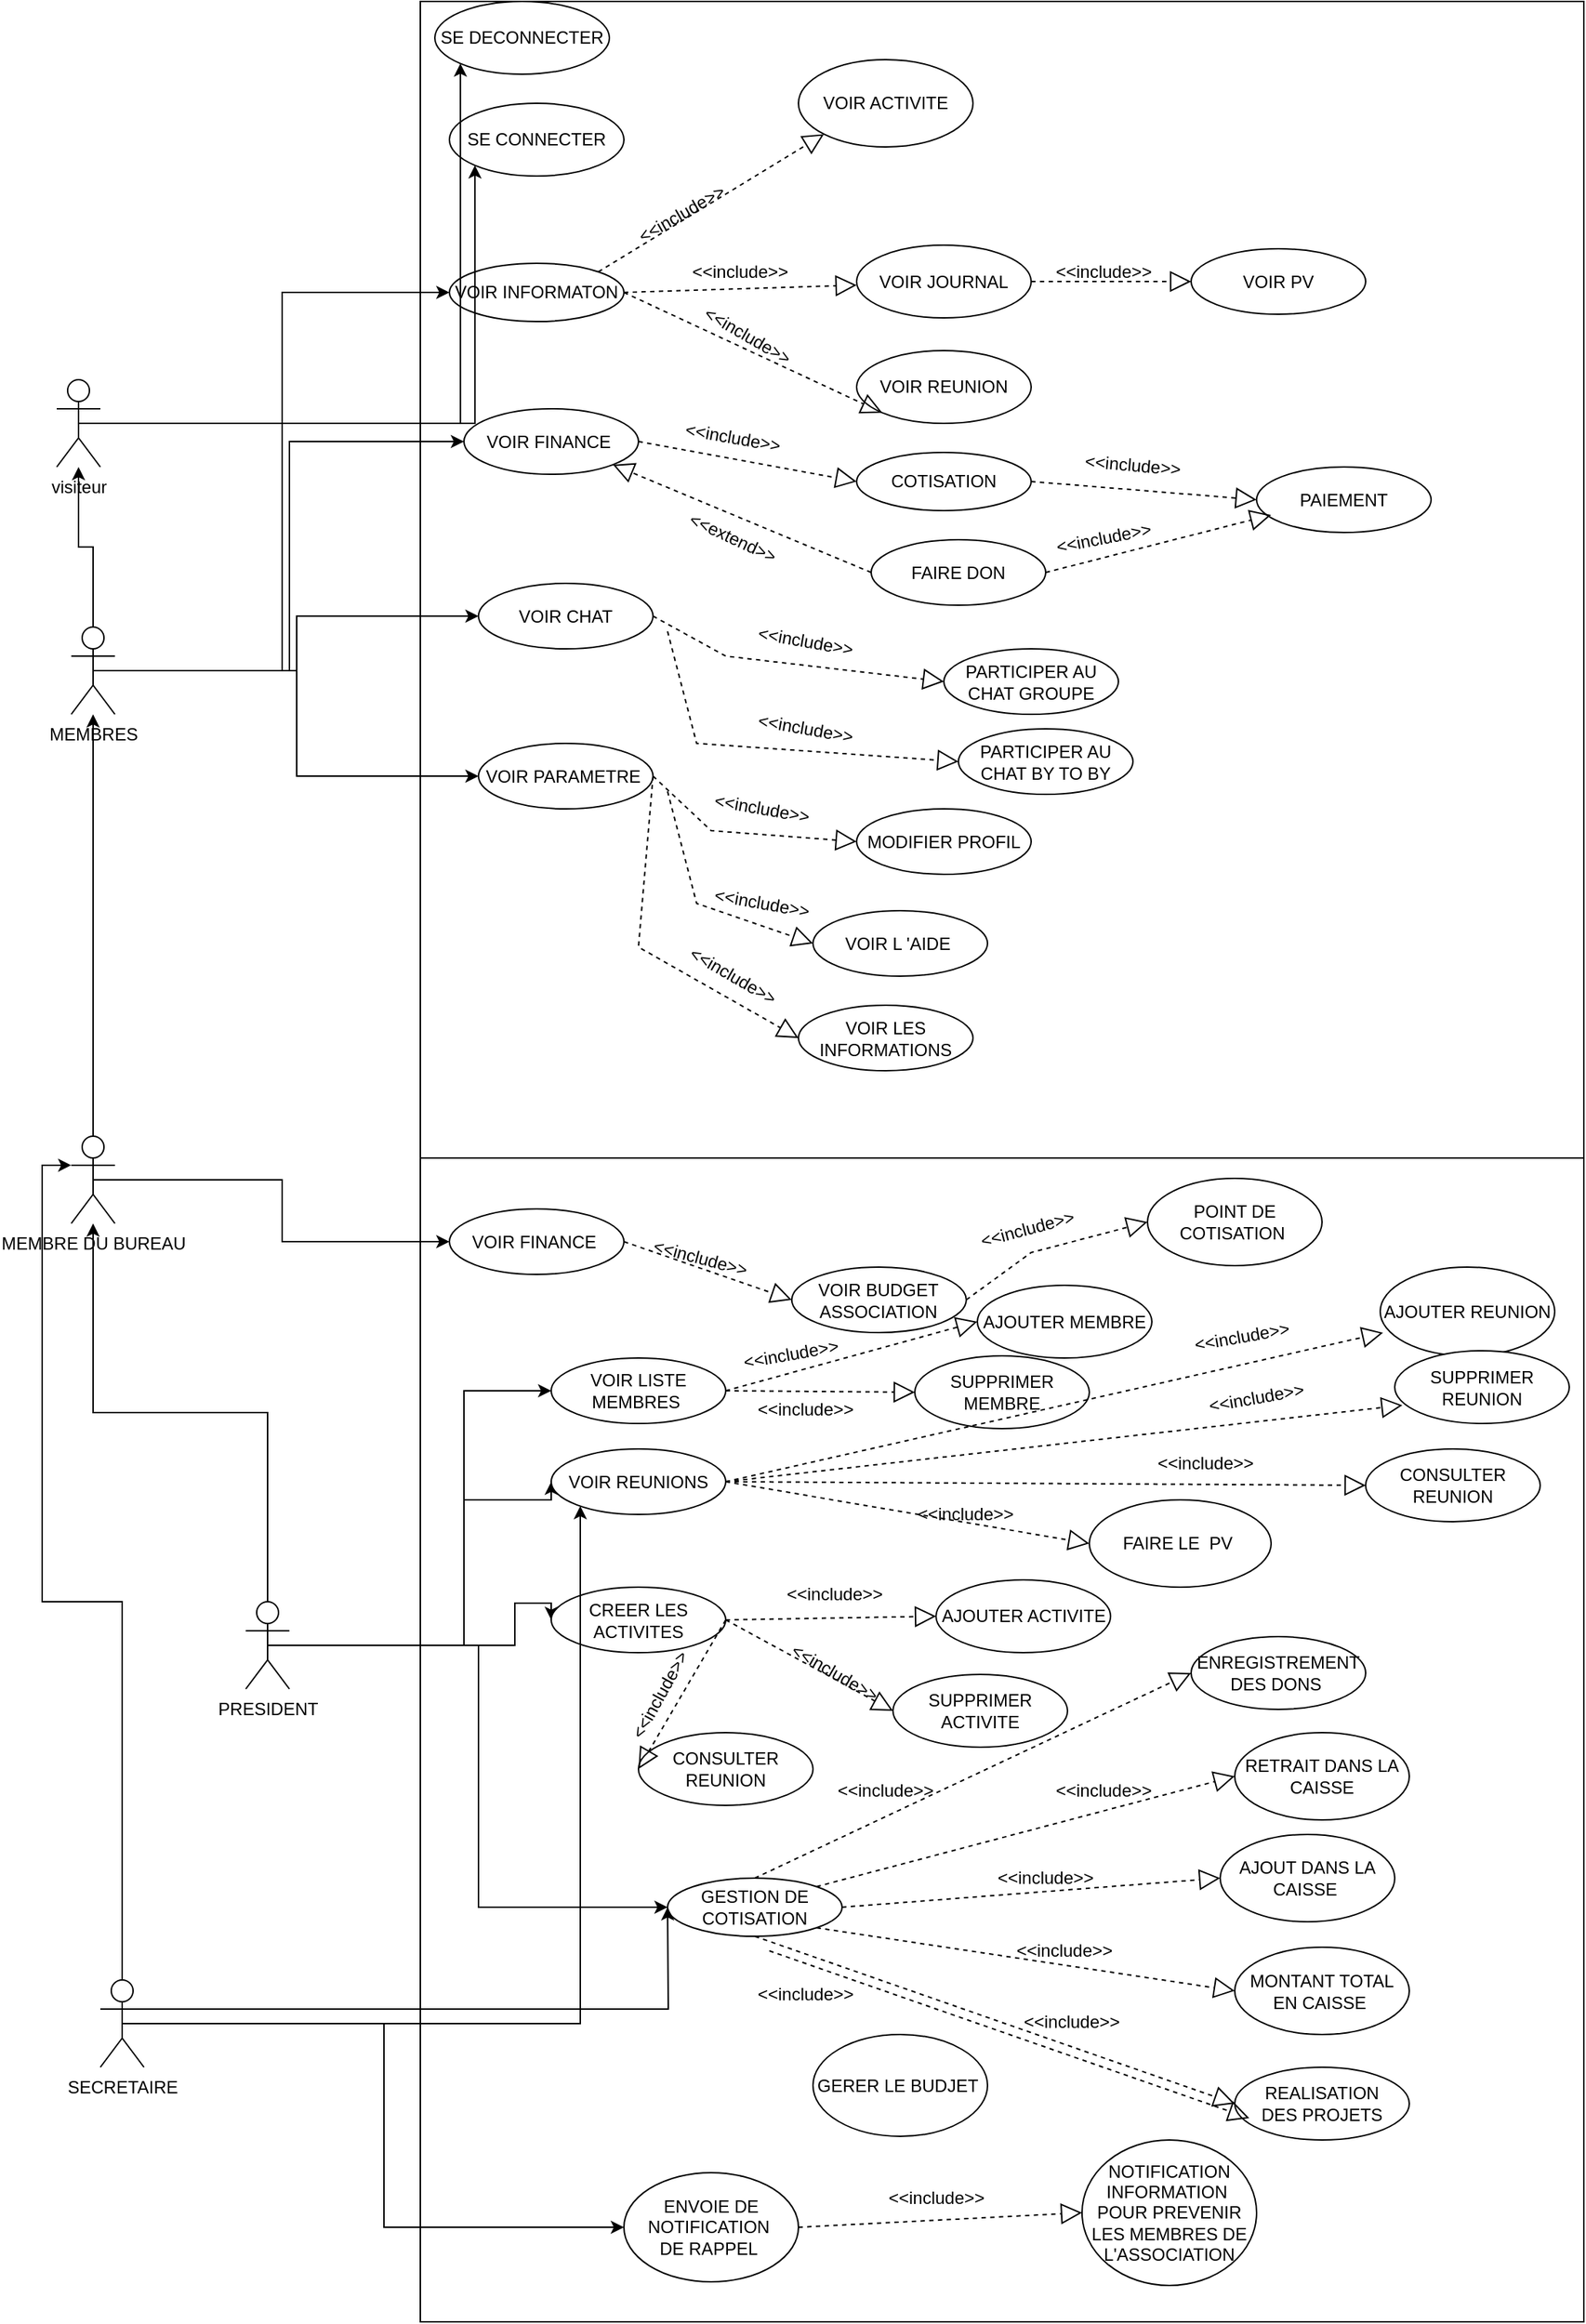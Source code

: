 <mxfile version="22.1.2" type="device">
  <diagram name="Page-1" id="uZsdx52jJ5bF6u47xdnt">
    <mxGraphModel dx="2073" dy="1680" grid="1" gridSize="10" guides="1" tooltips="1" connect="1" arrows="1" fold="1" page="1" pageScale="1" pageWidth="827" pageHeight="1169" math="0" shadow="0">
      <root>
        <mxCell id="0" />
        <mxCell id="1" parent="0" />
        <mxCell id="5jNd9xcffbtQBE_smymR-3" value="" style="edgeStyle=orthogonalEdgeStyle;rounded=0;orthogonalLoop=1;jettySize=auto;html=1;" parent="1" source="5jNd9xcffbtQBE_smymR-1" target="5jNd9xcffbtQBE_smymR-2" edge="1">
          <mxGeometry relative="1" as="geometry" />
        </mxCell>
        <mxCell id="5jNd9xcffbtQBE_smymR-1" value="" style="whiteSpace=wrap;html=1;aspect=fixed;" parent="1" vertex="1">
          <mxGeometry x="-90" y="-210" width="800" height="800" as="geometry" />
        </mxCell>
        <mxCell id="5jNd9xcffbtQBE_smymR-2" value="" style="whiteSpace=wrap;html=1;aspect=fixed;" parent="1" vertex="1">
          <mxGeometry x="-90" y="585" width="800" height="800" as="geometry" />
        </mxCell>
        <mxCell id="5jNd9xcffbtQBE_smymR-23" style="edgeStyle=orthogonalEdgeStyle;rounded=0;orthogonalLoop=1;jettySize=auto;html=1;exitX=0.5;exitY=0.5;exitDx=0;exitDy=0;exitPerimeter=0;entryX=0;entryY=0.5;entryDx=0;entryDy=0;" parent="1" source="5jNd9xcffbtQBE_smymR-4" target="5jNd9xcffbtQBE_smymR-9" edge="1">
          <mxGeometry relative="1" as="geometry" />
        </mxCell>
        <mxCell id="nARAqX6FHhKDuZmzLlE_-15" value="" style="edgeStyle=orthogonalEdgeStyle;rounded=0;orthogonalLoop=1;jettySize=auto;html=1;" edge="1" parent="1" source="5jNd9xcffbtQBE_smymR-4" target="nARAqX6FHhKDuZmzLlE_-1">
          <mxGeometry relative="1" as="geometry" />
        </mxCell>
        <mxCell id="nARAqX6FHhKDuZmzLlE_-70" style="edgeStyle=orthogonalEdgeStyle;rounded=0;orthogonalLoop=1;jettySize=auto;html=1;exitX=0.5;exitY=0.5;exitDx=0;exitDy=0;exitPerimeter=0;entryX=0;entryY=0.5;entryDx=0;entryDy=0;" edge="1" parent="1" source="5jNd9xcffbtQBE_smymR-4" target="5jNd9xcffbtQBE_smymR-37">
          <mxGeometry relative="1" as="geometry" />
        </mxCell>
        <mxCell id="nARAqX6FHhKDuZmzLlE_-71" style="edgeStyle=orthogonalEdgeStyle;rounded=0;orthogonalLoop=1;jettySize=auto;html=1;exitX=0.5;exitY=0.5;exitDx=0;exitDy=0;exitPerimeter=0;entryX=0;entryY=0.5;entryDx=0;entryDy=0;" edge="1" parent="1" source="5jNd9xcffbtQBE_smymR-4" target="nARAqX6FHhKDuZmzLlE_-17">
          <mxGeometry relative="1" as="geometry" />
        </mxCell>
        <mxCell id="nARAqX6FHhKDuZmzLlE_-72" style="edgeStyle=orthogonalEdgeStyle;rounded=0;orthogonalLoop=1;jettySize=auto;html=1;exitX=0.5;exitY=0.5;exitDx=0;exitDy=0;exitPerimeter=0;entryX=0;entryY=0.5;entryDx=0;entryDy=0;" edge="1" parent="1" source="5jNd9xcffbtQBE_smymR-4" target="nARAqX6FHhKDuZmzLlE_-28">
          <mxGeometry relative="1" as="geometry" />
        </mxCell>
        <mxCell id="5jNd9xcffbtQBE_smymR-4" value="MEMBRES" style="shape=umlActor;verticalLabelPosition=bottom;verticalAlign=top;html=1;outlineConnect=0;" parent="1" vertex="1">
          <mxGeometry x="-330" y="220" width="30" height="60" as="geometry" />
        </mxCell>
        <mxCell id="nARAqX6FHhKDuZmzLlE_-89" style="edgeStyle=orthogonalEdgeStyle;rounded=0;orthogonalLoop=1;jettySize=auto;html=1;exitX=0.5;exitY=0;exitDx=0;exitDy=0;exitPerimeter=0;" edge="1" parent="1" source="5jNd9xcffbtQBE_smymR-6" target="nARAqX6FHhKDuZmzLlE_-73">
          <mxGeometry relative="1" as="geometry" />
        </mxCell>
        <mxCell id="nARAqX6FHhKDuZmzLlE_-92" style="edgeStyle=orthogonalEdgeStyle;rounded=0;orthogonalLoop=1;jettySize=auto;html=1;exitX=0.5;exitY=0.5;exitDx=0;exitDy=0;exitPerimeter=0;entryX=0;entryY=0.5;entryDx=0;entryDy=0;" edge="1" parent="1" source="5jNd9xcffbtQBE_smymR-6" target="nARAqX6FHhKDuZmzLlE_-58">
          <mxGeometry relative="1" as="geometry">
            <Array as="points">
              <mxPoint x="-60" y="920" />
              <mxPoint x="-60" y="745" />
            </Array>
          </mxGeometry>
        </mxCell>
        <mxCell id="nARAqX6FHhKDuZmzLlE_-93" style="edgeStyle=orthogonalEdgeStyle;rounded=0;orthogonalLoop=1;jettySize=auto;html=1;exitX=0.5;exitY=0.5;exitDx=0;exitDy=0;exitPerimeter=0;entryX=0;entryY=0.5;entryDx=0;entryDy=0;" edge="1" parent="1" source="5jNd9xcffbtQBE_smymR-6" target="nARAqX6FHhKDuZmzLlE_-29">
          <mxGeometry relative="1" as="geometry">
            <Array as="points">
              <mxPoint x="-60" y="920" />
              <mxPoint x="-60" y="820" />
            </Array>
          </mxGeometry>
        </mxCell>
        <mxCell id="nARAqX6FHhKDuZmzLlE_-94" style="edgeStyle=orthogonalEdgeStyle;rounded=0;orthogonalLoop=1;jettySize=auto;html=1;exitX=0.5;exitY=0.5;exitDx=0;exitDy=0;exitPerimeter=0;entryX=0;entryY=0.5;entryDx=0;entryDy=0;" edge="1" parent="1" source="5jNd9xcffbtQBE_smymR-6" target="nARAqX6FHhKDuZmzLlE_-60">
          <mxGeometry relative="1" as="geometry">
            <Array as="points">
              <mxPoint x="-25" y="920" />
              <mxPoint x="-25" y="891" />
            </Array>
          </mxGeometry>
        </mxCell>
        <mxCell id="nARAqX6FHhKDuZmzLlE_-128" style="edgeStyle=orthogonalEdgeStyle;rounded=0;orthogonalLoop=1;jettySize=auto;html=1;exitX=0.5;exitY=0.5;exitDx=0;exitDy=0;exitPerimeter=0;entryX=0;entryY=0.5;entryDx=0;entryDy=0;" edge="1" parent="1" source="5jNd9xcffbtQBE_smymR-6" target="5jNd9xcffbtQBE_smymR-31">
          <mxGeometry relative="1" as="geometry" />
        </mxCell>
        <mxCell id="5jNd9xcffbtQBE_smymR-6" value="PRESIDENT" style="shape=umlActor;verticalLabelPosition=bottom;verticalAlign=top;html=1;outlineConnect=0;" parent="1" vertex="1">
          <mxGeometry x="-210" y="890" width="30" height="60" as="geometry" />
        </mxCell>
        <mxCell id="5jNd9xcffbtQBE_smymR-7" value="VOIR REUNION" style="ellipse;whiteSpace=wrap;html=1;" parent="1" vertex="1">
          <mxGeometry x="210" y="30" width="120" height="50" as="geometry" />
        </mxCell>
        <mxCell id="5jNd9xcffbtQBE_smymR-9" value="VOIR INFORMATON" style="ellipse;whiteSpace=wrap;html=1;" parent="1" vertex="1">
          <mxGeometry x="-70" y="-30" width="120" height="40" as="geometry" />
        </mxCell>
        <mxCell id="5jNd9xcffbtQBE_smymR-10" value="VOIR ACTIVITE" style="ellipse;whiteSpace=wrap;html=1;" parent="1" vertex="1">
          <mxGeometry x="170" y="-170" width="120" height="60" as="geometry" />
        </mxCell>
        <mxCell id="5jNd9xcffbtQBE_smymR-15" value="SE DECONNECTER" style="ellipse;whiteSpace=wrap;html=1;" parent="1" vertex="1">
          <mxGeometry x="-80" y="-210" width="120" height="50" as="geometry" />
        </mxCell>
        <mxCell id="5jNd9xcffbtQBE_smymR-8" value="SE CONNECTER" style="ellipse;whiteSpace=wrap;html=1;" parent="1" vertex="1">
          <mxGeometry x="-70" y="-140" width="120" height="50" as="geometry" />
        </mxCell>
        <mxCell id="5jNd9xcffbtQBE_smymR-30" style="edgeStyle=orthogonalEdgeStyle;rounded=0;orthogonalLoop=1;jettySize=auto;html=1;exitX=0.5;exitY=1;exitDx=0;exitDy=0;" parent="1" source="5jNd9xcffbtQBE_smymR-9" target="5jNd9xcffbtQBE_smymR-9" edge="1">
          <mxGeometry relative="1" as="geometry" />
        </mxCell>
        <mxCell id="5jNd9xcffbtQBE_smymR-31" value="GESTION DE COTISATION" style="ellipse;whiteSpace=wrap;html=1;" parent="1" vertex="1">
          <mxGeometry x="80" y="1080" width="120" height="40" as="geometry" />
        </mxCell>
        <mxCell id="5jNd9xcffbtQBE_smymR-33" value="COTISATION" style="ellipse;whiteSpace=wrap;html=1;" parent="1" vertex="1">
          <mxGeometry x="210" y="100" width="120" height="40" as="geometry" />
        </mxCell>
        <mxCell id="5jNd9xcffbtQBE_smymR-35" value="VOIR JOURNAL" style="ellipse;whiteSpace=wrap;html=1;" parent="1" vertex="1">
          <mxGeometry x="210" y="-42.5" width="120" height="50" as="geometry" />
        </mxCell>
        <mxCell id="5jNd9xcffbtQBE_smymR-36" value="POINT DE COTISATION&amp;nbsp;" style="ellipse;whiteSpace=wrap;html=1;" parent="1" vertex="1">
          <mxGeometry x="410" y="599" width="120" height="60" as="geometry" />
        </mxCell>
        <mxCell id="5jNd9xcffbtQBE_smymR-37" value="VOIR FINANCE&amp;nbsp;" style="ellipse;whiteSpace=wrap;html=1;" parent="1" vertex="1">
          <mxGeometry x="-60" y="70" width="120" height="45" as="geometry" />
        </mxCell>
        <mxCell id="5jNd9xcffbtQBE_smymR-38" value="ENVOIE DE NOTIFICATION&amp;nbsp;&lt;br&gt;DE RAPPEL&amp;nbsp;" style="ellipse;whiteSpace=wrap;html=1;" parent="1" vertex="1">
          <mxGeometry x="50" y="1282.5" width="120" height="75" as="geometry" />
        </mxCell>
        <mxCell id="5jNd9xcffbtQBE_smymR-74" value="CONSULTER REUNION" style="ellipse;whiteSpace=wrap;html=1;" parent="1" vertex="1">
          <mxGeometry x="560" y="785" width="120" height="50" as="geometry" />
        </mxCell>
        <mxCell id="5jNd9xcffbtQBE_smymR-75" value="AJOUTER REUNION" style="ellipse;whiteSpace=wrap;html=1;" parent="1" vertex="1">
          <mxGeometry x="570" y="660" width="120" height="61" as="geometry" />
        </mxCell>
        <mxCell id="5jNd9xcffbtQBE_smymR-76" value="REALISATION&lt;br&gt;DES PROJETS" style="ellipse;whiteSpace=wrap;html=1;" parent="1" vertex="1">
          <mxGeometry x="470" y="1210" width="120" height="50" as="geometry" />
        </mxCell>
        <mxCell id="5jNd9xcffbtQBE_smymR-84" value="FAIRE LE&amp;nbsp; PV&amp;nbsp;" style="ellipse;whiteSpace=wrap;html=1;" parent="1" vertex="1">
          <mxGeometry x="370" y="820" width="125" height="60" as="geometry" />
        </mxCell>
        <mxCell id="nARAqX6FHhKDuZmzLlE_-3" style="edgeStyle=orthogonalEdgeStyle;rounded=0;orthogonalLoop=1;jettySize=auto;html=1;exitX=0.5;exitY=0.5;exitDx=0;exitDy=0;exitPerimeter=0;entryX=0;entryY=1;entryDx=0;entryDy=0;" edge="1" parent="1" source="nARAqX6FHhKDuZmzLlE_-1" target="5jNd9xcffbtQBE_smymR-8">
          <mxGeometry relative="1" as="geometry" />
        </mxCell>
        <mxCell id="nARAqX6FHhKDuZmzLlE_-4" style="edgeStyle=orthogonalEdgeStyle;rounded=0;orthogonalLoop=1;jettySize=auto;html=1;exitX=0.5;exitY=0.5;exitDx=0;exitDy=0;exitPerimeter=0;entryX=0;entryY=1;entryDx=0;entryDy=0;" edge="1" parent="1" source="nARAqX6FHhKDuZmzLlE_-1" target="5jNd9xcffbtQBE_smymR-15">
          <mxGeometry relative="1" as="geometry" />
        </mxCell>
        <mxCell id="nARAqX6FHhKDuZmzLlE_-1" value="visiteur" style="shape=umlActor;verticalLabelPosition=bottom;verticalAlign=top;html=1;outlineConnect=0;" vertex="1" parent="1">
          <mxGeometry x="-340" y="50" width="30" height="60" as="geometry" />
        </mxCell>
        <mxCell id="nARAqX6FHhKDuZmzLlE_-10" value="" style="endArrow=block;dashed=1;endFill=0;endSize=12;html=1;rounded=0;entryX=0;entryY=1;entryDx=0;entryDy=0;exitX=1;exitY=0;exitDx=0;exitDy=0;" edge="1" parent="1" source="5jNd9xcffbtQBE_smymR-9" target="5jNd9xcffbtQBE_smymR-10">
          <mxGeometry width="160" relative="1" as="geometry">
            <mxPoint x="30" y="230" as="sourcePoint" />
            <mxPoint x="190" y="230" as="targetPoint" />
            <Array as="points" />
          </mxGeometry>
        </mxCell>
        <mxCell id="nARAqX6FHhKDuZmzLlE_-11" value="" style="endArrow=block;dashed=1;endFill=0;endSize=12;html=1;rounded=0;exitX=1;exitY=0.5;exitDx=0;exitDy=0;" edge="1" parent="1" source="5jNd9xcffbtQBE_smymR-9">
          <mxGeometry width="160" relative="1" as="geometry">
            <mxPoint x="192" y="146" as="sourcePoint" />
            <mxPoint x="210" y="-15" as="targetPoint" />
            <Array as="points" />
          </mxGeometry>
        </mxCell>
        <mxCell id="nARAqX6FHhKDuZmzLlE_-12" value="" style="endArrow=block;dashed=1;endFill=0;endSize=12;html=1;rounded=0;exitX=1;exitY=0.5;exitDx=0;exitDy=0;entryX=0;entryY=1;entryDx=0;entryDy=0;" edge="1" parent="1" source="5jNd9xcffbtQBE_smymR-9" target="5jNd9xcffbtQBE_smymR-7">
          <mxGeometry width="160" relative="1" as="geometry">
            <mxPoint x="202" y="156" as="sourcePoint" />
            <mxPoint x="307" y="90" as="targetPoint" />
            <Array as="points" />
          </mxGeometry>
        </mxCell>
        <mxCell id="nARAqX6FHhKDuZmzLlE_-14" value="" style="endArrow=block;dashed=1;endFill=0;endSize=12;html=1;rounded=0;entryX=0;entryY=0.5;entryDx=0;entryDy=0;exitX=1;exitY=0.5;exitDx=0;exitDy=0;" edge="1" parent="1" source="5jNd9xcffbtQBE_smymR-37" target="5jNd9xcffbtQBE_smymR-33">
          <mxGeometry width="160" relative="1" as="geometry">
            <mxPoint x="212" y="166" as="sourcePoint" />
            <mxPoint x="317" y="100" as="targetPoint" />
            <Array as="points" />
          </mxGeometry>
        </mxCell>
        <mxCell id="nARAqX6FHhKDuZmzLlE_-16" value="VOIR PV" style="ellipse;whiteSpace=wrap;html=1;" vertex="1" parent="1">
          <mxGeometry x="440" y="-40" width="120" height="45" as="geometry" />
        </mxCell>
        <mxCell id="nARAqX6FHhKDuZmzLlE_-17" value="VOIR CHAT" style="ellipse;whiteSpace=wrap;html=1;" vertex="1" parent="1">
          <mxGeometry x="-50" y="190" width="120" height="45" as="geometry" />
        </mxCell>
        <mxCell id="nARAqX6FHhKDuZmzLlE_-19" value="&amp;lt;&amp;lt;include&amp;gt;&amp;gt;" style="text;html=1;strokeColor=none;fillColor=none;align=center;verticalAlign=middle;whiteSpace=wrap;rounded=0;rotation=-30;" vertex="1" parent="1">
          <mxGeometry x="40" y="-70" width="100" height="12.5" as="geometry" />
        </mxCell>
        <mxCell id="nARAqX6FHhKDuZmzLlE_-21" value="&amp;lt;&amp;lt;include&amp;gt;&amp;gt;" style="text;html=1;strokeColor=none;fillColor=none;align=center;verticalAlign=middle;whiteSpace=wrap;rounded=0;rotation=0;" vertex="1" parent="1">
          <mxGeometry x="80" y="-30" width="100" height="12.5" as="geometry" />
        </mxCell>
        <mxCell id="nARAqX6FHhKDuZmzLlE_-22" value="&amp;lt;&amp;lt;include&amp;gt;&amp;gt;" style="text;html=1;strokeColor=none;fillColor=none;align=center;verticalAlign=middle;whiteSpace=wrap;rounded=0;rotation=30;" vertex="1" parent="1">
          <mxGeometry x="80" y="10" width="110" height="20" as="geometry" />
        </mxCell>
        <mxCell id="nARAqX6FHhKDuZmzLlE_-26" value="PARTICIPER AU CHAT GROUPE" style="ellipse;whiteSpace=wrap;html=1;" vertex="1" parent="1">
          <mxGeometry x="270" y="235" width="120" height="45" as="geometry" />
        </mxCell>
        <mxCell id="nARAqX6FHhKDuZmzLlE_-27" value="MODIFIER PROFIL" style="ellipse;whiteSpace=wrap;html=1;" vertex="1" parent="1">
          <mxGeometry x="210" y="345" width="120" height="45" as="geometry" />
        </mxCell>
        <mxCell id="nARAqX6FHhKDuZmzLlE_-28" value="VOIR PARAMETRE&amp;nbsp;" style="ellipse;whiteSpace=wrap;html=1;" vertex="1" parent="1">
          <mxGeometry x="-50" y="300" width="120" height="45" as="geometry" />
        </mxCell>
        <mxCell id="nARAqX6FHhKDuZmzLlE_-29" value="VOIR REUNIONS" style="ellipse;whiteSpace=wrap;html=1;" vertex="1" parent="1">
          <mxGeometry y="785" width="120" height="45" as="geometry" />
        </mxCell>
        <mxCell id="nARAqX6FHhKDuZmzLlE_-30" value="PARTICIPER AU CHAT BY TO BY" style="ellipse;whiteSpace=wrap;html=1;" vertex="1" parent="1">
          <mxGeometry x="280" y="290" width="120" height="45" as="geometry" />
        </mxCell>
        <mxCell id="nARAqX6FHhKDuZmzLlE_-31" value="PAIEMENT" style="ellipse;whiteSpace=wrap;html=1;" vertex="1" parent="1">
          <mxGeometry x="485" y="110" width="120" height="45" as="geometry" />
        </mxCell>
        <mxCell id="nARAqX6FHhKDuZmzLlE_-32" value="FAIRE DON" style="ellipse;whiteSpace=wrap;html=1;" vertex="1" parent="1">
          <mxGeometry x="220" y="160" width="120" height="45" as="geometry" />
        </mxCell>
        <mxCell id="nARAqX6FHhKDuZmzLlE_-35" value="&amp;lt;&amp;lt;include&amp;gt;&amp;gt;" style="text;html=1;strokeColor=none;fillColor=none;align=center;verticalAlign=middle;whiteSpace=wrap;rounded=0;rotation=10;" vertex="1" parent="1">
          <mxGeometry x="70" y="80" width="110" height="20" as="geometry" />
        </mxCell>
        <mxCell id="nARAqX6FHhKDuZmzLlE_-37" value="" style="endArrow=block;dashed=1;endFill=0;endSize=12;html=1;rounded=0;exitX=1;exitY=0.5;exitDx=0;exitDy=0;entryX=0;entryY=0.5;entryDx=0;entryDy=0;" edge="1" parent="1" source="5jNd9xcffbtQBE_smymR-35" target="nARAqX6FHhKDuZmzLlE_-16">
          <mxGeometry width="160" relative="1" as="geometry">
            <mxPoint x="60" as="sourcePoint" />
            <mxPoint x="220" y="-5" as="targetPoint" />
            <Array as="points" />
          </mxGeometry>
        </mxCell>
        <mxCell id="nARAqX6FHhKDuZmzLlE_-38" value="&amp;lt;&amp;lt;include&amp;gt;&amp;gt;" style="text;html=1;strokeColor=none;fillColor=none;align=center;verticalAlign=middle;whiteSpace=wrap;rounded=0;rotation=0;" vertex="1" parent="1">
          <mxGeometry x="330" y="-30" width="100" height="12.5" as="geometry" />
        </mxCell>
        <mxCell id="nARAqX6FHhKDuZmzLlE_-41" value="" style="endArrow=block;dashed=1;endFill=0;endSize=12;html=1;rounded=0;exitX=0;exitY=0.5;exitDx=0;exitDy=0;entryX=1;entryY=1;entryDx=0;entryDy=0;" edge="1" parent="1" source="nARAqX6FHhKDuZmzLlE_-32" target="5jNd9xcffbtQBE_smymR-37">
          <mxGeometry width="160" relative="1" as="geometry">
            <mxPoint x="10" y="220" as="sourcePoint" />
            <mxPoint x="170" y="220" as="targetPoint" />
          </mxGeometry>
        </mxCell>
        <mxCell id="nARAqX6FHhKDuZmzLlE_-44" value="&amp;lt;&amp;lt;include&amp;gt;&amp;gt;" style="text;html=1;strokeColor=none;fillColor=none;align=center;verticalAlign=middle;whiteSpace=wrap;rounded=0;rotation=5;" vertex="1" parent="1">
          <mxGeometry x="350" y="102.5" width="100" height="12.5" as="geometry" />
        </mxCell>
        <mxCell id="nARAqX6FHhKDuZmzLlE_-45" value="" style="endArrow=block;dashed=1;endFill=0;endSize=12;html=1;rounded=0;entryX=0;entryY=0.5;entryDx=0;entryDy=0;exitX=1;exitY=0.5;exitDx=0;exitDy=0;" edge="1" parent="1" source="5jNd9xcffbtQBE_smymR-33" target="nARAqX6FHhKDuZmzLlE_-31">
          <mxGeometry width="160" relative="1" as="geometry">
            <mxPoint x="70" y="103" as="sourcePoint" />
            <mxPoint x="220" y="130" as="targetPoint" />
            <Array as="points" />
          </mxGeometry>
        </mxCell>
        <mxCell id="nARAqX6FHhKDuZmzLlE_-47" value="" style="endArrow=block;dashed=1;endFill=0;endSize=12;html=1;rounded=0;entryX=0;entryY=0.5;entryDx=0;entryDy=0;exitX=1;exitY=0.5;exitDx=0;exitDy=0;" edge="1" parent="1" source="nARAqX6FHhKDuZmzLlE_-32">
          <mxGeometry width="160" relative="1" as="geometry">
            <mxPoint x="340" y="130" as="sourcePoint" />
            <mxPoint x="495" y="143" as="targetPoint" />
            <Array as="points" />
          </mxGeometry>
        </mxCell>
        <mxCell id="nARAqX6FHhKDuZmzLlE_-48" value="&amp;lt;&amp;lt;include&amp;gt;&amp;gt;" style="text;html=1;strokeColor=none;fillColor=none;align=center;verticalAlign=middle;whiteSpace=wrap;rounded=0;rotation=-11;" vertex="1" parent="1">
          <mxGeometry x="330" y="140" width="100" height="37.5" as="geometry" />
        </mxCell>
        <mxCell id="nARAqX6FHhKDuZmzLlE_-49" value="&amp;lt;&amp;lt;extend&amp;gt;&amp;gt;" style="text;html=1;strokeColor=none;fillColor=none;align=center;verticalAlign=middle;whiteSpace=wrap;rounded=0;rotation=25;" vertex="1" parent="1">
          <mxGeometry x="70" y="148.75" width="110" height="20" as="geometry" />
        </mxCell>
        <mxCell id="nARAqX6FHhKDuZmzLlE_-50" style="edgeStyle=orthogonalEdgeStyle;rounded=0;orthogonalLoop=1;jettySize=auto;html=1;exitX=0.5;exitY=1;exitDx=0;exitDy=0;" edge="1" parent="1" source="nARAqX6FHhKDuZmzLlE_-17" target="nARAqX6FHhKDuZmzLlE_-17">
          <mxGeometry relative="1" as="geometry" />
        </mxCell>
        <mxCell id="nARAqX6FHhKDuZmzLlE_-52" value="" style="endArrow=block;dashed=1;endFill=0;endSize=12;html=1;rounded=0;entryX=0;entryY=0.5;entryDx=0;entryDy=0;exitX=1;exitY=0.5;exitDx=0;exitDy=0;" edge="1" parent="1" source="nARAqX6FHhKDuZmzLlE_-17" target="nARAqX6FHhKDuZmzLlE_-26">
          <mxGeometry width="160" relative="1" as="geometry">
            <mxPoint x="340" y="130" as="sourcePoint" />
            <mxPoint x="495" y="143" as="targetPoint" />
            <Array as="points">
              <mxPoint x="120" y="240" />
            </Array>
          </mxGeometry>
        </mxCell>
        <mxCell id="nARAqX6FHhKDuZmzLlE_-53" value="" style="endArrow=block;dashed=1;endFill=0;endSize=12;html=1;rounded=0;entryX=0;entryY=0.5;entryDx=0;entryDy=0;exitX=1;exitY=0.5;exitDx=0;exitDy=0;" edge="1" parent="1" target="nARAqX6FHhKDuZmzLlE_-30">
          <mxGeometry width="160" relative="1" as="geometry">
            <mxPoint x="80" y="223" as="sourcePoint" />
            <mxPoint x="280" y="268" as="targetPoint" />
            <Array as="points">
              <mxPoint x="100" y="300" />
            </Array>
          </mxGeometry>
        </mxCell>
        <mxCell id="nARAqX6FHhKDuZmzLlE_-54" value="&amp;lt;&amp;lt;include&amp;gt;&amp;gt;" style="text;html=1;strokeColor=none;fillColor=none;align=center;verticalAlign=middle;whiteSpace=wrap;rounded=0;rotation=10;" vertex="1" parent="1">
          <mxGeometry x="120" y="220" width="110" height="20" as="geometry" />
        </mxCell>
        <mxCell id="nARAqX6FHhKDuZmzLlE_-55" value="&amp;lt;&amp;lt;include&amp;gt;&amp;gt;" style="text;html=1;strokeColor=none;fillColor=none;align=center;verticalAlign=middle;whiteSpace=wrap;rounded=0;rotation=10;" vertex="1" parent="1">
          <mxGeometry x="120" y="280" width="110" height="20" as="geometry" />
        </mxCell>
        <mxCell id="nARAqX6FHhKDuZmzLlE_-56" value="" style="endArrow=block;dashed=1;endFill=0;endSize=12;html=1;rounded=0;entryX=0;entryY=0.5;entryDx=0;entryDy=0;exitX=1;exitY=0.5;exitDx=0;exitDy=0;" edge="1" parent="1" source="nARAqX6FHhKDuZmzLlE_-28" target="nARAqX6FHhKDuZmzLlE_-27">
          <mxGeometry width="160" relative="1" as="geometry">
            <mxPoint x="90" y="233" as="sourcePoint" />
            <mxPoint x="290" y="323" as="targetPoint" />
            <Array as="points">
              <mxPoint x="110" y="360" />
            </Array>
          </mxGeometry>
        </mxCell>
        <mxCell id="nARAqX6FHhKDuZmzLlE_-57" value="&amp;lt;&amp;lt;include&amp;gt;&amp;gt;" style="text;html=1;strokeColor=none;fillColor=none;align=center;verticalAlign=middle;whiteSpace=wrap;rounded=0;rotation=10;" vertex="1" parent="1">
          <mxGeometry x="90" y="335" width="110" height="20" as="geometry" />
        </mxCell>
        <mxCell id="nARAqX6FHhKDuZmzLlE_-58" value="VOIR LISTE MEMBRES&amp;nbsp;" style="ellipse;whiteSpace=wrap;html=1;" vertex="1" parent="1">
          <mxGeometry y="722.5" width="120" height="45" as="geometry" />
        </mxCell>
        <mxCell id="nARAqX6FHhKDuZmzLlE_-59" value="VOIR FINANCE&amp;nbsp;" style="ellipse;whiteSpace=wrap;html=1;" vertex="1" parent="1">
          <mxGeometry x="-70" y="620" width="120" height="45" as="geometry" />
        </mxCell>
        <mxCell id="nARAqX6FHhKDuZmzLlE_-60" value="CREER LES ACTIVITES" style="ellipse;whiteSpace=wrap;html=1;" vertex="1" parent="1">
          <mxGeometry y="880" width="120" height="45" as="geometry" />
        </mxCell>
        <mxCell id="nARAqX6FHhKDuZmzLlE_-61" value="VOIR BUDGET ASSOCIATION" style="ellipse;whiteSpace=wrap;html=1;" vertex="1" parent="1">
          <mxGeometry x="165.4" y="660" width="120" height="45" as="geometry" />
        </mxCell>
        <mxCell id="nARAqX6FHhKDuZmzLlE_-62" value="VOIR LES INFORMATIONS" style="ellipse;whiteSpace=wrap;html=1;" vertex="1" parent="1">
          <mxGeometry x="170" y="480" width="120" height="45" as="geometry" />
        </mxCell>
        <mxCell id="nARAqX6FHhKDuZmzLlE_-63" value="VOIR L &#39;AIDE&amp;nbsp;" style="ellipse;whiteSpace=wrap;html=1;" vertex="1" parent="1">
          <mxGeometry x="180" y="415" width="120" height="45" as="geometry" />
        </mxCell>
        <mxCell id="nARAqX6FHhKDuZmzLlE_-66" value="" style="endArrow=block;dashed=1;endFill=0;endSize=12;html=1;rounded=0;entryX=0;entryY=0.5;entryDx=0;entryDy=0;exitX=1;exitY=0.5;exitDx=0;exitDy=0;" edge="1" parent="1" target="nARAqX6FHhKDuZmzLlE_-63">
          <mxGeometry width="160" relative="1" as="geometry">
            <mxPoint x="80" y="333" as="sourcePoint" />
            <mxPoint x="220" y="378" as="targetPoint" />
            <Array as="points">
              <mxPoint x="100" y="410" />
            </Array>
          </mxGeometry>
        </mxCell>
        <mxCell id="nARAqX6FHhKDuZmzLlE_-67" value="" style="endArrow=block;dashed=1;endFill=0;endSize=12;html=1;rounded=0;entryX=0;entryY=0.5;entryDx=0;entryDy=0;exitX=1;exitY=0.5;exitDx=0;exitDy=0;" edge="1" parent="1" source="nARAqX6FHhKDuZmzLlE_-28" target="nARAqX6FHhKDuZmzLlE_-62">
          <mxGeometry width="160" relative="1" as="geometry">
            <mxPoint x="90" y="343" as="sourcePoint" />
            <mxPoint x="190" y="448" as="targetPoint" />
            <Array as="points">
              <mxPoint x="60" y="440" />
            </Array>
          </mxGeometry>
        </mxCell>
        <mxCell id="nARAqX6FHhKDuZmzLlE_-68" value="&amp;lt;&amp;lt;include&amp;gt;&amp;gt;" style="text;html=1;strokeColor=none;fillColor=none;align=center;verticalAlign=middle;whiteSpace=wrap;rounded=0;rotation=10;" vertex="1" parent="1">
          <mxGeometry x="90" y="400" width="110" height="20" as="geometry" />
        </mxCell>
        <mxCell id="nARAqX6FHhKDuZmzLlE_-69" value="&amp;lt;&amp;lt;include&amp;gt;&amp;gt;" style="text;html=1;strokeColor=none;fillColor=none;align=center;verticalAlign=middle;whiteSpace=wrap;rounded=0;rotation=30;" vertex="1" parent="1">
          <mxGeometry x="70" y="450" width="110" height="20" as="geometry" />
        </mxCell>
        <mxCell id="nARAqX6FHhKDuZmzLlE_-74" style="edgeStyle=orthogonalEdgeStyle;rounded=0;orthogonalLoop=1;jettySize=auto;html=1;exitX=0.5;exitY=0;exitDx=0;exitDy=0;exitPerimeter=0;" edge="1" parent="1" source="nARAqX6FHhKDuZmzLlE_-73" target="5jNd9xcffbtQBE_smymR-4">
          <mxGeometry relative="1" as="geometry" />
        </mxCell>
        <mxCell id="nARAqX6FHhKDuZmzLlE_-75" style="edgeStyle=orthogonalEdgeStyle;rounded=0;orthogonalLoop=1;jettySize=auto;html=1;exitX=0.5;exitY=0.5;exitDx=0;exitDy=0;exitPerimeter=0;entryX=0;entryY=0.5;entryDx=0;entryDy=0;" edge="1" parent="1" source="nARAqX6FHhKDuZmzLlE_-73" target="nARAqX6FHhKDuZmzLlE_-59">
          <mxGeometry relative="1" as="geometry" />
        </mxCell>
        <mxCell id="nARAqX6FHhKDuZmzLlE_-73" value="MEMBRE DU BUREAU" style="shape=umlActor;verticalLabelPosition=bottom;verticalAlign=top;html=1;outlineConnect=0;" vertex="1" parent="1">
          <mxGeometry x="-330" y="570" width="30" height="60" as="geometry" />
        </mxCell>
        <mxCell id="nARAqX6FHhKDuZmzLlE_-76" value="" style="endArrow=block;dashed=1;endFill=0;endSize=12;html=1;rounded=0;entryX=0;entryY=0.5;entryDx=0;entryDy=0;exitX=1;exitY=0.5;exitDx=0;exitDy=0;" edge="1" parent="1" source="nARAqX6FHhKDuZmzLlE_-59" target="nARAqX6FHhKDuZmzLlE_-61">
          <mxGeometry width="160" relative="1" as="geometry">
            <mxPoint x="80" y="333" as="sourcePoint" />
            <mxPoint x="180" y="513" as="targetPoint" />
            <Array as="points" />
          </mxGeometry>
        </mxCell>
        <mxCell id="nARAqX6FHhKDuZmzLlE_-77" value="&amp;lt;&amp;lt;include&amp;gt;&amp;gt;" style="text;html=1;strokeColor=none;fillColor=none;align=center;verticalAlign=middle;whiteSpace=wrap;rounded=0;rotation=15;" vertex="1" parent="1">
          <mxGeometry x="40.0" y="639" width="125.4" height="30.7" as="geometry" />
        </mxCell>
        <mxCell id="nARAqX6FHhKDuZmzLlE_-127" style="edgeStyle=orthogonalEdgeStyle;rounded=0;orthogonalLoop=1;jettySize=auto;html=1;exitX=0.5;exitY=0.5;exitDx=0;exitDy=0;exitPerimeter=0;" edge="1" parent="1" source="nARAqX6FHhKDuZmzLlE_-82" target="nARAqX6FHhKDuZmzLlE_-29">
          <mxGeometry relative="1" as="geometry">
            <Array as="points">
              <mxPoint x="20" y="1180" />
            </Array>
          </mxGeometry>
        </mxCell>
        <mxCell id="nARAqX6FHhKDuZmzLlE_-129" style="edgeStyle=orthogonalEdgeStyle;rounded=0;orthogonalLoop=1;jettySize=auto;html=1;exitX=1;exitY=0.333;exitDx=0;exitDy=0;exitPerimeter=0;" edge="1" parent="1" source="nARAqX6FHhKDuZmzLlE_-82">
          <mxGeometry relative="1" as="geometry">
            <mxPoint x="80.0" y="1100" as="targetPoint" />
          </mxGeometry>
        </mxCell>
        <mxCell id="nARAqX6FHhKDuZmzLlE_-133" style="edgeStyle=orthogonalEdgeStyle;rounded=0;orthogonalLoop=1;jettySize=auto;html=1;exitX=0.5;exitY=0.5;exitDx=0;exitDy=0;exitPerimeter=0;entryX=0;entryY=0.5;entryDx=0;entryDy=0;" edge="1" parent="1" source="nARAqX6FHhKDuZmzLlE_-82" target="5jNd9xcffbtQBE_smymR-38">
          <mxGeometry relative="1" as="geometry" />
        </mxCell>
        <mxCell id="nARAqX6FHhKDuZmzLlE_-82" value="SECRETAIRE" style="shape=umlActor;verticalLabelPosition=bottom;verticalAlign=top;html=1;outlineConnect=0;" vertex="1" parent="1">
          <mxGeometry x="-310" y="1150" width="30" height="60" as="geometry" />
        </mxCell>
        <mxCell id="nARAqX6FHhKDuZmzLlE_-83" value="MONTANT TOTAL EN CAISSE&amp;nbsp;" style="ellipse;whiteSpace=wrap;html=1;" vertex="1" parent="1">
          <mxGeometry x="470" y="1127.5" width="120" height="60" as="geometry" />
        </mxCell>
        <mxCell id="nARAqX6FHhKDuZmzLlE_-84" value="ENREGISTREMENT DES DONS&amp;nbsp;" style="ellipse;whiteSpace=wrap;html=1;" vertex="1" parent="1">
          <mxGeometry x="440" y="914" width="120" height="50" as="geometry" />
        </mxCell>
        <mxCell id="nARAqX6FHhKDuZmzLlE_-85" value="AJOUT DANS LA CAISSE&amp;nbsp;" style="ellipse;whiteSpace=wrap;html=1;" vertex="1" parent="1">
          <mxGeometry x="460" y="1050" width="120" height="60" as="geometry" />
        </mxCell>
        <mxCell id="nARAqX6FHhKDuZmzLlE_-86" value="GERER LE BUDJET&amp;nbsp;" style="ellipse;whiteSpace=wrap;html=1;" vertex="1" parent="1">
          <mxGeometry x="180" y="1187.5" width="120" height="70" as="geometry" />
        </mxCell>
        <mxCell id="nARAqX6FHhKDuZmzLlE_-87" value="NOTIFICATION INFORMATION&amp;nbsp;&lt;br&gt;POUR PREVENIR LES MEMBRES DE L&#39;ASSOCIATION" style="ellipse;whiteSpace=wrap;html=1;" vertex="1" parent="1">
          <mxGeometry x="365" y="1260" width="120" height="100" as="geometry" />
        </mxCell>
        <mxCell id="nARAqX6FHhKDuZmzLlE_-88" value="RETRAIT DANS LA CAISSE" style="ellipse;whiteSpace=wrap;html=1;" vertex="1" parent="1">
          <mxGeometry x="470" y="980" width="120" height="60" as="geometry" />
        </mxCell>
        <mxCell id="nARAqX6FHhKDuZmzLlE_-90" style="edgeStyle=orthogonalEdgeStyle;rounded=0;orthogonalLoop=1;jettySize=auto;html=1;exitX=0.5;exitY=0;exitDx=0;exitDy=0;exitPerimeter=0;entryX=0;entryY=0.333;entryDx=0;entryDy=0;entryPerimeter=0;" edge="1" parent="1" source="nARAqX6FHhKDuZmzLlE_-82" target="nARAqX6FHhKDuZmzLlE_-73">
          <mxGeometry relative="1" as="geometry" />
        </mxCell>
        <mxCell id="nARAqX6FHhKDuZmzLlE_-96" value="AJOUTER MEMBRE" style="ellipse;whiteSpace=wrap;html=1;" vertex="1" parent="1">
          <mxGeometry x="293" y="672.5" width="120" height="50" as="geometry" />
        </mxCell>
        <mxCell id="nARAqX6FHhKDuZmzLlE_-98" value="SUPPRIMER MEMBRE" style="ellipse;whiteSpace=wrap;html=1;" vertex="1" parent="1">
          <mxGeometry x="250.0" y="721" width="120" height="50" as="geometry" />
        </mxCell>
        <mxCell id="nARAqX6FHhKDuZmzLlE_-100" value="" style="endArrow=block;dashed=1;endFill=0;endSize=12;html=1;rounded=0;entryX=0;entryY=0.5;entryDx=0;entryDy=0;exitX=1;exitY=0.5;exitDx=0;exitDy=0;" edge="1" parent="1" source="nARAqX6FHhKDuZmzLlE_-61" target="5jNd9xcffbtQBE_smymR-36">
          <mxGeometry width="160" relative="1" as="geometry">
            <mxPoint x="270" y="885" as="sourcePoint" />
            <mxPoint x="430" y="885" as="targetPoint" />
            <Array as="points">
              <mxPoint x="330" y="650" />
            </Array>
          </mxGeometry>
        </mxCell>
        <mxCell id="nARAqX6FHhKDuZmzLlE_-101" value="&amp;lt;&amp;lt;include&amp;gt;&amp;gt;" style="text;html=1;strokeColor=none;fillColor=none;align=center;verticalAlign=middle;whiteSpace=wrap;rounded=0;rotation=-15;" vertex="1" parent="1">
          <mxGeometry x="264.6" y="618.3" width="125.4" height="30.7" as="geometry" />
        </mxCell>
        <mxCell id="nARAqX6FHhKDuZmzLlE_-102" value="" style="endArrow=block;dashed=1;endFill=0;endSize=12;html=1;rounded=0;entryX=0;entryY=0.5;entryDx=0;entryDy=0;exitX=1;exitY=0.5;exitDx=0;exitDy=0;" edge="1" parent="1" source="nARAqX6FHhKDuZmzLlE_-58" target="nARAqX6FHhKDuZmzLlE_-96">
          <mxGeometry width="160" relative="1" as="geometry">
            <mxPoint x="295" y="693" as="sourcePoint" />
            <mxPoint x="420" y="639" as="targetPoint" />
            <Array as="points" />
          </mxGeometry>
        </mxCell>
        <mxCell id="nARAqX6FHhKDuZmzLlE_-103" value="" style="endArrow=block;dashed=1;endFill=0;endSize=12;html=1;rounded=0;entryX=0;entryY=0.5;entryDx=0;entryDy=0;exitX=1;exitY=0.5;exitDx=0;exitDy=0;" edge="1" parent="1" source="nARAqX6FHhKDuZmzLlE_-58" target="nARAqX6FHhKDuZmzLlE_-98">
          <mxGeometry width="160" relative="1" as="geometry">
            <mxPoint x="260" y="755" as="sourcePoint" />
            <mxPoint x="375" y="725" as="targetPoint" />
            <Array as="points" />
          </mxGeometry>
        </mxCell>
        <mxCell id="nARAqX6FHhKDuZmzLlE_-104" value="AJOUTER ACTIVITE" style="ellipse;whiteSpace=wrap;html=1;" vertex="1" parent="1">
          <mxGeometry x="264.6" y="875" width="120" height="50" as="geometry" />
        </mxCell>
        <mxCell id="nARAqX6FHhKDuZmzLlE_-105" value="SUPPRIMER ACTIVITE" style="ellipse;whiteSpace=wrap;html=1;" vertex="1" parent="1">
          <mxGeometry x="235" y="940" width="120" height="50" as="geometry" />
        </mxCell>
        <mxCell id="nARAqX6FHhKDuZmzLlE_-106" value="" style="endArrow=block;dashed=1;endFill=0;endSize=12;html=1;rounded=0;entryX=0;entryY=0.5;entryDx=0;entryDy=0;exitX=1;exitY=0.5;exitDx=0;exitDy=0;" edge="1" parent="1" source="nARAqX6FHhKDuZmzLlE_-60" target="nARAqX6FHhKDuZmzLlE_-104">
          <mxGeometry width="160" relative="1" as="geometry">
            <mxPoint x="260" y="755" as="sourcePoint" />
            <mxPoint x="375" y="785" as="targetPoint" />
            <Array as="points" />
          </mxGeometry>
        </mxCell>
        <mxCell id="nARAqX6FHhKDuZmzLlE_-107" value="" style="endArrow=block;dashed=1;endFill=0;endSize=12;html=1;rounded=0;entryX=0;entryY=0.5;entryDx=0;entryDy=0;exitX=1;exitY=0.5;exitDx=0;exitDy=0;" edge="1" parent="1" source="nARAqX6FHhKDuZmzLlE_-60" target="nARAqX6FHhKDuZmzLlE_-105">
          <mxGeometry width="160" relative="1" as="geometry">
            <mxPoint x="270" y="765" as="sourcePoint" />
            <mxPoint x="385" y="795" as="targetPoint" />
            <Array as="points" />
          </mxGeometry>
        </mxCell>
        <mxCell id="nARAqX6FHhKDuZmzLlE_-109" value="SUPPRIMER REUNION" style="ellipse;whiteSpace=wrap;html=1;" vertex="1" parent="1">
          <mxGeometry x="580" y="717.5" width="120" height="50" as="geometry" />
        </mxCell>
        <mxCell id="nARAqX6FHhKDuZmzLlE_-111" value="" style="endArrow=block;dashed=1;endFill=0;endSize=12;html=1;rounded=0;entryX=0.016;entryY=0.739;entryDx=0;entryDy=0;exitX=1;exitY=0.5;exitDx=0;exitDy=0;entryPerimeter=0;" edge="1" parent="1" source="nARAqX6FHhKDuZmzLlE_-29" target="5jNd9xcffbtQBE_smymR-75">
          <mxGeometry width="160" relative="1" as="geometry">
            <mxPoint x="260" y="755" as="sourcePoint" />
            <mxPoint x="375" y="785" as="targetPoint" />
            <Array as="points" />
          </mxGeometry>
        </mxCell>
        <mxCell id="nARAqX6FHhKDuZmzLlE_-112" value="" style="endArrow=block;dashed=1;endFill=0;endSize=12;html=1;rounded=0;entryX=0.044;entryY=0.749;entryDx=0;entryDy=0;exitX=1;exitY=0.5;exitDx=0;exitDy=0;entryPerimeter=0;" edge="1" parent="1" source="nARAqX6FHhKDuZmzLlE_-29" target="nARAqX6FHhKDuZmzLlE_-109">
          <mxGeometry width="160" relative="1" as="geometry">
            <mxPoint x="260" y="830" as="sourcePoint" />
            <mxPoint x="582" y="679" as="targetPoint" />
            <Array as="points" />
          </mxGeometry>
        </mxCell>
        <mxCell id="nARAqX6FHhKDuZmzLlE_-113" value="" style="endArrow=block;dashed=1;endFill=0;endSize=12;html=1;rounded=0;entryX=0;entryY=0.5;entryDx=0;entryDy=0;exitX=1;exitY=0.5;exitDx=0;exitDy=0;" edge="1" parent="1" source="nARAqX6FHhKDuZmzLlE_-29" target="5jNd9xcffbtQBE_smymR-74">
          <mxGeometry width="160" relative="1" as="geometry">
            <mxPoint x="270" y="840" as="sourcePoint" />
            <mxPoint x="592" y="689" as="targetPoint" />
            <Array as="points" />
          </mxGeometry>
        </mxCell>
        <mxCell id="nARAqX6FHhKDuZmzLlE_-114" value="CONSULTER REUNION" style="ellipse;whiteSpace=wrap;html=1;" vertex="1" parent="1">
          <mxGeometry x="60" y="980" width="120" height="50" as="geometry" />
        </mxCell>
        <mxCell id="nARAqX6FHhKDuZmzLlE_-115" value="" style="endArrow=block;dashed=1;endFill=0;endSize=12;html=1;rounded=0;entryX=0;entryY=0.5;entryDx=0;entryDy=0;exitX=1;exitY=0.5;exitDx=0;exitDy=0;" edge="1" parent="1" source="nARAqX6FHhKDuZmzLlE_-60" target="nARAqX6FHhKDuZmzLlE_-114">
          <mxGeometry width="160" relative="1" as="geometry">
            <mxPoint x="260" y="902" as="sourcePoint" />
            <mxPoint x="395" y="935" as="targetPoint" />
            <Array as="points" />
          </mxGeometry>
        </mxCell>
        <mxCell id="nARAqX6FHhKDuZmzLlE_-117" value="&amp;lt;&amp;lt;include&amp;gt;&amp;gt;" style="text;html=1;strokeColor=none;fillColor=none;align=center;verticalAlign=middle;whiteSpace=wrap;rounded=0;rotation=-10;" vertex="1" parent="1">
          <mxGeometry x="420" y="697.5" width="110" height="20" as="geometry" />
        </mxCell>
        <mxCell id="nARAqX6FHhKDuZmzLlE_-118" value="&amp;lt;&amp;lt;include&amp;gt;&amp;gt;" style="text;html=1;strokeColor=none;fillColor=none;align=center;verticalAlign=middle;whiteSpace=wrap;rounded=0;rotation=-10;" vertex="1" parent="1">
          <mxGeometry x="430" y="740" width="110" height="20" as="geometry" />
        </mxCell>
        <mxCell id="nARAqX6FHhKDuZmzLlE_-119" value="&amp;lt;&amp;lt;include&amp;gt;&amp;gt;" style="text;html=1;strokeColor=none;fillColor=none;align=center;verticalAlign=middle;whiteSpace=wrap;rounded=0;rotation=0;" vertex="1" parent="1">
          <mxGeometry x="395" y="785" width="110" height="20" as="geometry" />
        </mxCell>
        <mxCell id="nARAqX6FHhKDuZmzLlE_-120" value="&amp;lt;&amp;lt;include&amp;gt;&amp;gt;" style="text;html=1;strokeColor=none;fillColor=none;align=center;verticalAlign=middle;whiteSpace=wrap;rounded=0;rotation=-10;" vertex="1" parent="1">
          <mxGeometry x="110" y="710" width="110" height="20" as="geometry" />
        </mxCell>
        <mxCell id="nARAqX6FHhKDuZmzLlE_-121" value="&amp;lt;&amp;lt;include&amp;gt;&amp;gt;" style="text;html=1;strokeColor=none;fillColor=none;align=center;verticalAlign=middle;whiteSpace=wrap;rounded=0;rotation=0;" vertex="1" parent="1">
          <mxGeometry x="120" y="747.5" width="110" height="20" as="geometry" />
        </mxCell>
        <mxCell id="nARAqX6FHhKDuZmzLlE_-122" value="&amp;lt;&amp;lt;include&amp;gt;&amp;gt;" style="text;html=1;strokeColor=none;fillColor=none;align=center;verticalAlign=middle;whiteSpace=wrap;rounded=0;rotation=0;" vertex="1" parent="1">
          <mxGeometry x="140" y="875" width="110" height="20" as="geometry" />
        </mxCell>
        <mxCell id="nARAqX6FHhKDuZmzLlE_-123" value="&amp;lt;&amp;lt;include&amp;gt;&amp;gt;" style="text;html=1;strokeColor=none;fillColor=none;align=center;verticalAlign=middle;whiteSpace=wrap;rounded=0;rotation=30;" vertex="1" parent="1">
          <mxGeometry x="140" y="929" width="110" height="20" as="geometry" />
        </mxCell>
        <mxCell id="nARAqX6FHhKDuZmzLlE_-124" value="&amp;lt;&amp;lt;include&amp;gt;&amp;gt;" style="text;html=1;strokeColor=none;fillColor=none;align=center;verticalAlign=middle;whiteSpace=wrap;rounded=0;rotation=-61;" vertex="1" parent="1">
          <mxGeometry x="20" y="944" width="110" height="20" as="geometry" />
        </mxCell>
        <mxCell id="nARAqX6FHhKDuZmzLlE_-125" value="" style="endArrow=block;dashed=1;endFill=0;endSize=12;html=1;rounded=0;entryX=0;entryY=0.5;entryDx=0;entryDy=0;exitX=1;exitY=0.5;exitDx=0;exitDy=0;" edge="1" parent="1" source="nARAqX6FHhKDuZmzLlE_-29" target="5jNd9xcffbtQBE_smymR-84">
          <mxGeometry width="160" relative="1" as="geometry">
            <mxPoint x="130" y="818" as="sourcePoint" />
            <mxPoint x="570" y="820" as="targetPoint" />
            <Array as="points" />
          </mxGeometry>
        </mxCell>
        <mxCell id="nARAqX6FHhKDuZmzLlE_-126" value="&amp;lt;&amp;lt;include&amp;gt;&amp;gt;" style="text;html=1;strokeColor=none;fillColor=none;align=center;verticalAlign=middle;whiteSpace=wrap;rounded=0;rotation=0;" vertex="1" parent="1">
          <mxGeometry x="230" y="820" width="110" height="20" as="geometry" />
        </mxCell>
        <mxCell id="nARAqX6FHhKDuZmzLlE_-130" value="" style="endArrow=block;dashed=1;endFill=0;endSize=12;html=1;rounded=0;entryX=0;entryY=0.5;entryDx=0;entryDy=0;exitX=0.5;exitY=0;exitDx=0;exitDy=0;" edge="1" parent="1" source="5jNd9xcffbtQBE_smymR-31" target="nARAqX6FHhKDuZmzLlE_-84">
          <mxGeometry width="160" relative="1" as="geometry">
            <mxPoint x="130" y="818" as="sourcePoint" />
            <mxPoint x="570" y="820" as="targetPoint" />
            <Array as="points" />
          </mxGeometry>
        </mxCell>
        <mxCell id="nARAqX6FHhKDuZmzLlE_-131" value="" style="endArrow=block;dashed=1;endFill=0;endSize=12;html=1;rounded=0;entryX=0;entryY=0.5;entryDx=0;entryDy=0;exitX=1;exitY=0;exitDx=0;exitDy=0;" edge="1" parent="1" source="5jNd9xcffbtQBE_smymR-31" target="nARAqX6FHhKDuZmzLlE_-88">
          <mxGeometry width="160" relative="1" as="geometry">
            <mxPoint x="210" y="1110" as="sourcePoint" />
            <mxPoint x="295" y="1055" as="targetPoint" />
            <Array as="points" />
          </mxGeometry>
        </mxCell>
        <mxCell id="nARAqX6FHhKDuZmzLlE_-132" value="" style="endArrow=block;dashed=1;endFill=0;endSize=12;html=1;rounded=0;entryX=0;entryY=0.5;entryDx=0;entryDy=0;exitX=1;exitY=1;exitDx=0;exitDy=0;" edge="1" parent="1" source="5jNd9xcffbtQBE_smymR-31" target="nARAqX6FHhKDuZmzLlE_-83">
          <mxGeometry width="160" relative="1" as="geometry">
            <mxPoint x="220" y="1120" as="sourcePoint" />
            <mxPoint x="305" y="1065" as="targetPoint" />
            <Array as="points" />
          </mxGeometry>
        </mxCell>
        <mxCell id="nARAqX6FHhKDuZmzLlE_-134" value="" style="endArrow=block;dashed=1;endFill=0;endSize=12;html=1;rounded=0;entryX=0;entryY=0.5;entryDx=0;entryDy=0;exitX=1;exitY=0.5;exitDx=0;exitDy=0;" edge="1" parent="1" source="5jNd9xcffbtQBE_smymR-31" target="nARAqX6FHhKDuZmzLlE_-85">
          <mxGeometry width="160" relative="1" as="geometry">
            <mxPoint x="210" y="1110" as="sourcePoint" />
            <mxPoint x="480" y="1168" as="targetPoint" />
            <Array as="points" />
          </mxGeometry>
        </mxCell>
        <mxCell id="nARAqX6FHhKDuZmzLlE_-135" value="" style="endArrow=block;dashed=1;endFill=0;endSize=12;html=1;rounded=0;entryX=0;entryY=0.5;entryDx=0;entryDy=0;exitX=0.5;exitY=1;exitDx=0;exitDy=0;" edge="1" parent="1" source="5jNd9xcffbtQBE_smymR-31" target="5jNd9xcffbtQBE_smymR-76">
          <mxGeometry width="160" relative="1" as="geometry">
            <mxPoint x="220" y="1120" as="sourcePoint" />
            <mxPoint x="490" y="1178" as="targetPoint" />
            <Array as="points" />
          </mxGeometry>
        </mxCell>
        <mxCell id="nARAqX6FHhKDuZmzLlE_-136" value="" style="endArrow=block;dashed=1;endFill=0;endSize=12;html=1;rounded=0;entryX=0;entryY=0.5;entryDx=0;entryDy=0;exitX=1;exitY=0.5;exitDx=0;exitDy=0;" edge="1" parent="1" source="5jNd9xcffbtQBE_smymR-38" target="nARAqX6FHhKDuZmzLlE_-87">
          <mxGeometry width="160" relative="1" as="geometry">
            <mxPoint x="210" y="1110" as="sourcePoint" />
            <mxPoint x="480" y="1245" as="targetPoint" />
            <Array as="points" />
          </mxGeometry>
        </mxCell>
        <mxCell id="nARAqX6FHhKDuZmzLlE_-138" value="&amp;lt;&amp;lt;include&amp;gt;&amp;gt;" style="text;html=1;strokeColor=none;fillColor=none;align=center;verticalAlign=middle;whiteSpace=wrap;rounded=0;rotation=0;" vertex="1" parent="1">
          <mxGeometry x="325" y="1010" width="110" height="20" as="geometry" />
        </mxCell>
        <mxCell id="nARAqX6FHhKDuZmzLlE_-139" value="&amp;lt;&amp;lt;include&amp;gt;&amp;gt;" style="text;html=1;strokeColor=none;fillColor=none;align=center;verticalAlign=middle;whiteSpace=wrap;rounded=0;rotation=0;" vertex="1" parent="1">
          <mxGeometry x="175" y="1010" width="110" height="20" as="geometry" />
        </mxCell>
        <mxCell id="nARAqX6FHhKDuZmzLlE_-140" value="&amp;lt;&amp;lt;include&amp;gt;&amp;gt;" style="text;html=1;strokeColor=none;fillColor=none;align=center;verticalAlign=middle;whiteSpace=wrap;rounded=0;rotation=0;" vertex="1" parent="1">
          <mxGeometry x="285" y="1070" width="110" height="20" as="geometry" />
        </mxCell>
        <mxCell id="nARAqX6FHhKDuZmzLlE_-141" value="&amp;lt;&amp;lt;include&amp;gt;&amp;gt;" style="text;html=1;strokeColor=none;fillColor=none;align=center;verticalAlign=middle;whiteSpace=wrap;rounded=0;rotation=0;" vertex="1" parent="1">
          <mxGeometry x="298" y="1120" width="110" height="20" as="geometry" />
        </mxCell>
        <mxCell id="nARAqX6FHhKDuZmzLlE_-142" value="&amp;lt;&amp;lt;include&amp;gt;&amp;gt;" style="text;html=1;strokeColor=none;fillColor=none;align=center;verticalAlign=middle;whiteSpace=wrap;rounded=0;rotation=0;" vertex="1" parent="1">
          <mxGeometry x="303" y="1169" width="110" height="20" as="geometry" />
        </mxCell>
        <mxCell id="nARAqX6FHhKDuZmzLlE_-143" value="&amp;lt;&amp;lt;include&amp;gt;&amp;gt;" style="text;html=1;strokeColor=none;fillColor=none;align=center;verticalAlign=middle;whiteSpace=wrap;rounded=0;rotation=0;" vertex="1" parent="1">
          <mxGeometry x="210" y="1290" width="110" height="20" as="geometry" />
        </mxCell>
        <mxCell id="nARAqX6FHhKDuZmzLlE_-144" value="&amp;lt;&amp;lt;include&amp;gt;&amp;gt;" style="text;html=1;strokeColor=none;fillColor=none;align=center;verticalAlign=middle;whiteSpace=wrap;rounded=0;rotation=0;" vertex="1" parent="1">
          <mxGeometry x="120" y="1150" width="110" height="20" as="geometry" />
        </mxCell>
        <mxCell id="nARAqX6FHhKDuZmzLlE_-146" value="" style="endArrow=block;dashed=1;endFill=0;endSize=12;html=1;rounded=0;entryX=0;entryY=0.5;entryDx=0;entryDy=0;exitX=0.5;exitY=1;exitDx=0;exitDy=0;" edge="1" parent="1">
          <mxGeometry width="160" relative="1" as="geometry">
            <mxPoint x="150" y="1130" as="sourcePoint" />
            <mxPoint x="480" y="1245" as="targetPoint" />
            <Array as="points" />
          </mxGeometry>
        </mxCell>
      </root>
    </mxGraphModel>
  </diagram>
</mxfile>

